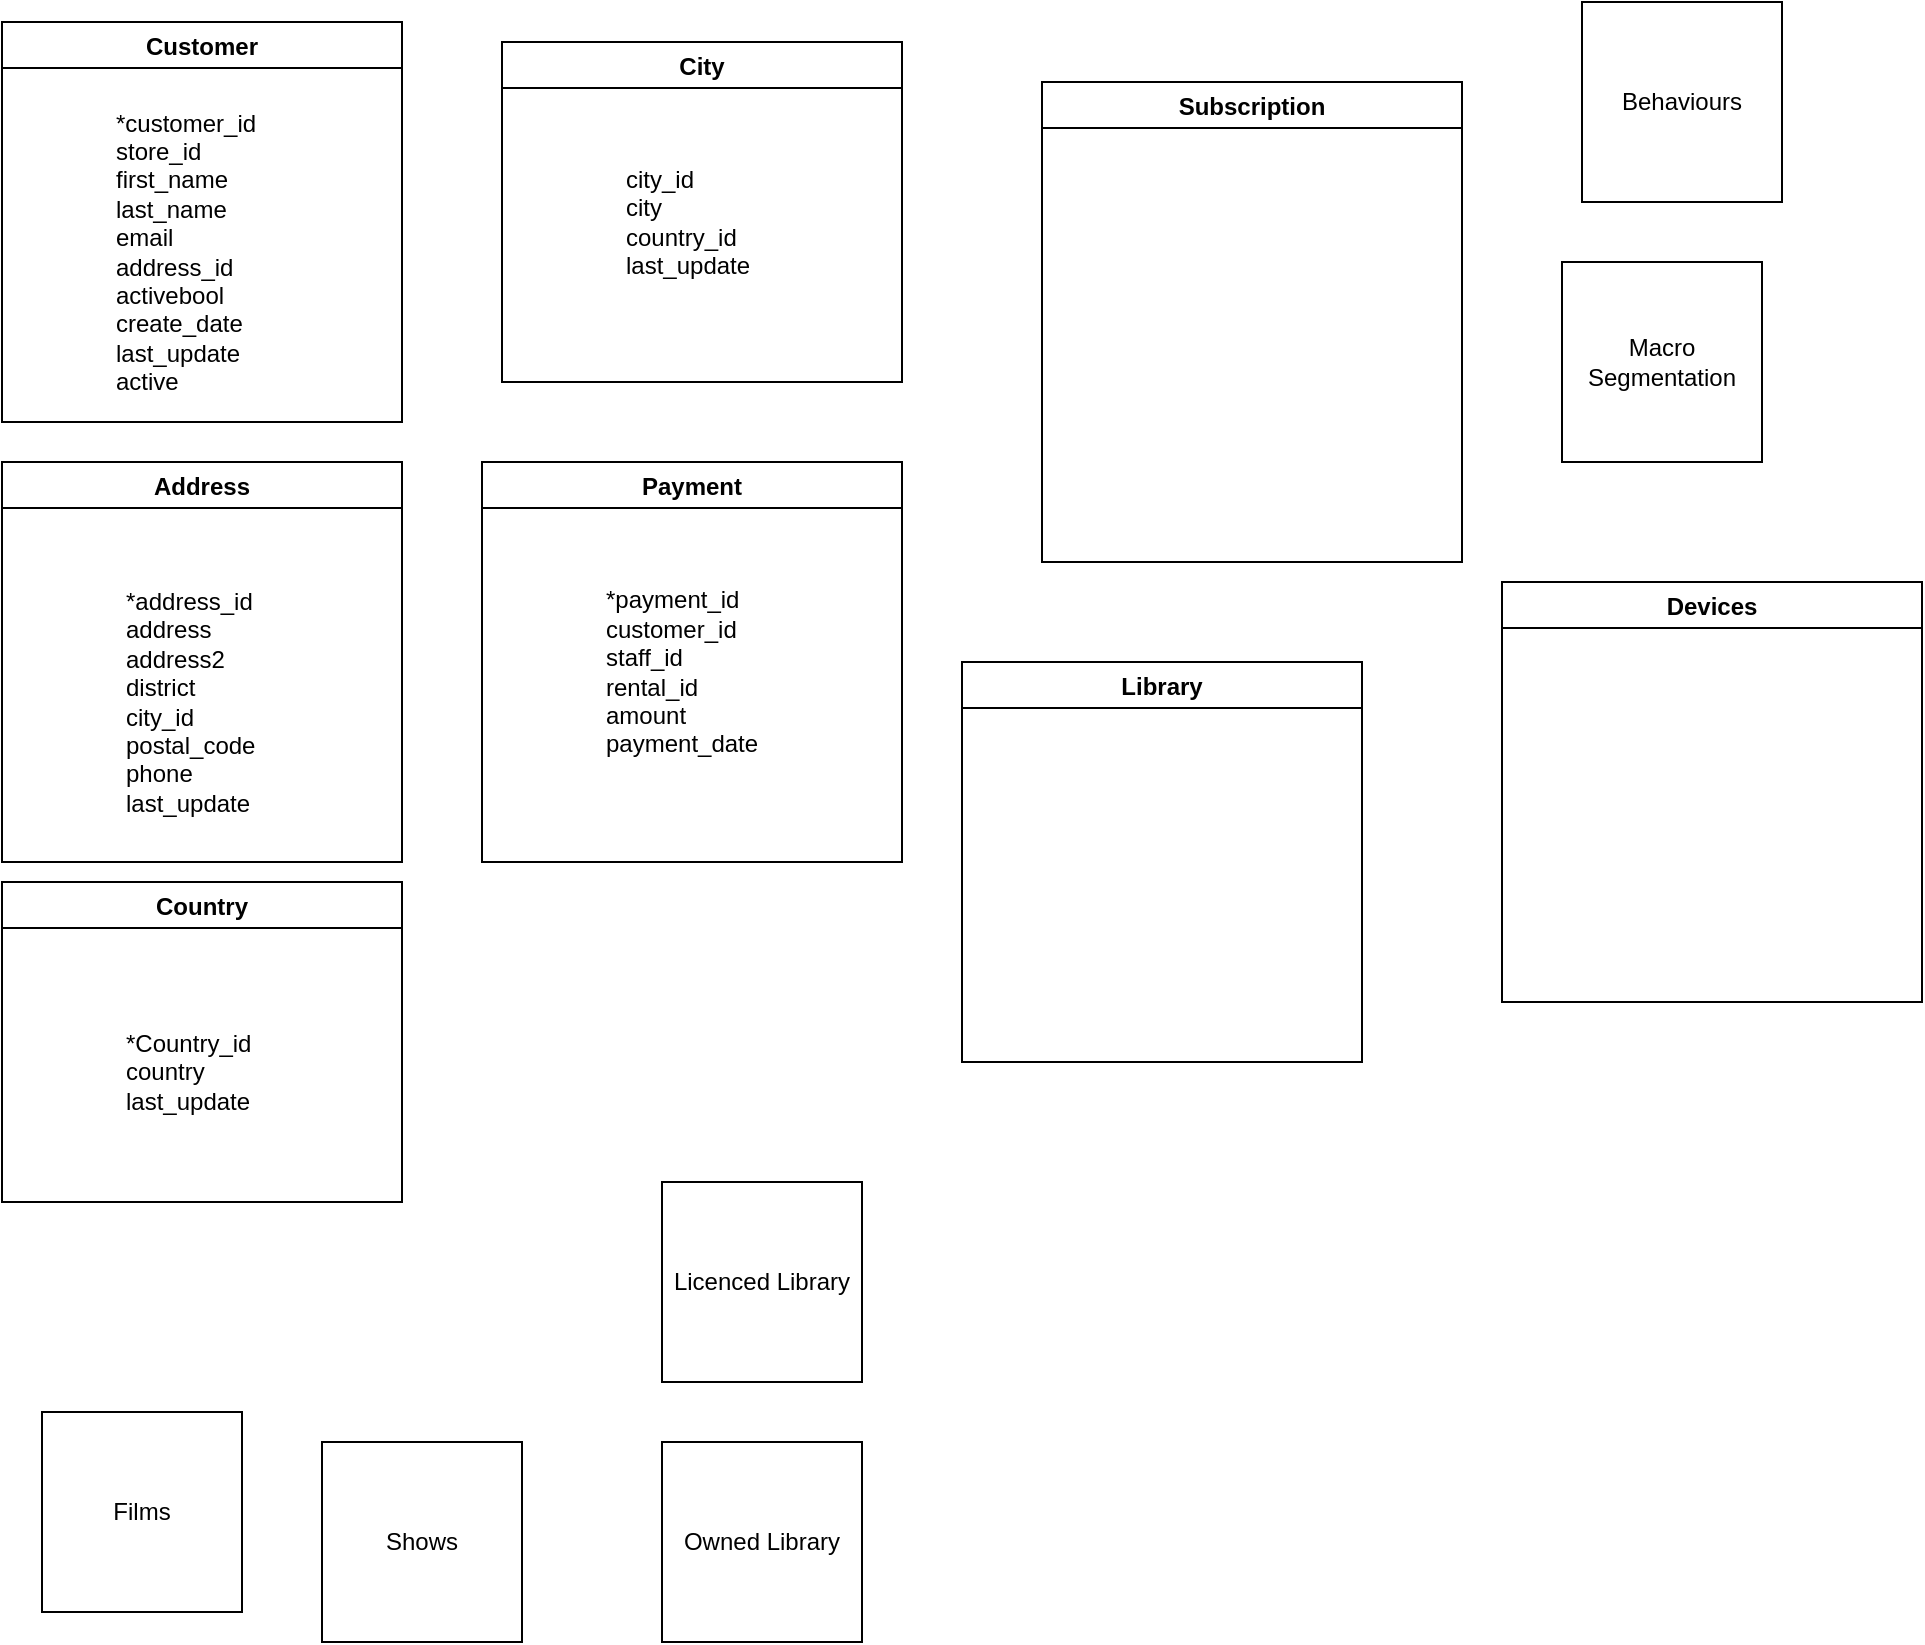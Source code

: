 <mxfile version="17.4.6" type="github"><diagram id="TtP-CfeIA3QvMqHtvhTb" name="Page-1"><mxGraphModel dx="990" dy="1748" grid="1" gridSize="10" guides="1" tooltips="1" connect="1" arrows="1" fold="1" page="1" pageScale="1" pageWidth="827" pageHeight="1169" math="0" shadow="0"><root><mxCell id="0"/><mxCell id="1" parent="0"/><mxCell id="HzS_BnhPK9T8P5cMP2ur-9" value="Behaviours" style="whiteSpace=wrap;html=1;aspect=fixed;" vertex="1" parent="1"><mxGeometry x="810" y="-120" width="100" height="100" as="geometry"/></mxCell><mxCell id="HzS_BnhPK9T8P5cMP2ur-10" value="Macro Segmentation" style="whiteSpace=wrap;html=1;aspect=fixed;" vertex="1" parent="1"><mxGeometry x="800" y="10" width="100" height="100" as="geometry"/></mxCell><mxCell id="HzS_BnhPK9T8P5cMP2ur-12" value="Licenced Library" style="whiteSpace=wrap;html=1;aspect=fixed;" vertex="1" parent="1"><mxGeometry x="350" y="470" width="100" height="100" as="geometry"/></mxCell><mxCell id="HzS_BnhPK9T8P5cMP2ur-13" value="Owned Library" style="whiteSpace=wrap;html=1;aspect=fixed;" vertex="1" parent="1"><mxGeometry x="350" y="600" width="100" height="100" as="geometry"/></mxCell><mxCell id="HzS_BnhPK9T8P5cMP2ur-14" value="Films" style="whiteSpace=wrap;html=1;aspect=fixed;" vertex="1" parent="1"><mxGeometry x="40" y="585" width="100" height="100" as="geometry"/></mxCell><mxCell id="HzS_BnhPK9T8P5cMP2ur-15" value="Shows" style="whiteSpace=wrap;html=1;aspect=fixed;" vertex="1" parent="1"><mxGeometry x="180" y="600" width="100" height="100" as="geometry"/></mxCell><mxCell id="HzS_BnhPK9T8P5cMP2ur-19" value="Address" style="swimlane;" vertex="1" parent="1"><mxGeometry x="20" y="110" width="200" height="200" as="geometry"/></mxCell><mxCell id="HzS_BnhPK9T8P5cMP2ur-32" value="*address_id&lt;br&gt;address&lt;br&gt;address2&lt;br&gt;district&lt;br&gt;city_id&lt;br&gt;postal_code&lt;br&gt;phone&lt;br&gt;last_update" style="text;html=1;align=left;verticalAlign=middle;resizable=0;points=[];autosize=1;strokeColor=none;fillColor=none;" vertex="1" parent="HzS_BnhPK9T8P5cMP2ur-19"><mxGeometry x="60" y="60" width="80" height="120" as="geometry"/></mxCell><mxCell id="HzS_BnhPK9T8P5cMP2ur-21" value="Country" style="swimlane;startSize=23;" vertex="1" parent="1"><mxGeometry x="20" y="320" width="200" height="160" as="geometry"/></mxCell><mxCell id="HzS_BnhPK9T8P5cMP2ur-35" value="*Country_id&lt;br&gt;country&lt;br&gt;last_update" style="text;html=1;align=left;verticalAlign=middle;resizable=0;points=[];autosize=1;strokeColor=none;fillColor=none;" vertex="1" parent="HzS_BnhPK9T8P5cMP2ur-21"><mxGeometry x="60" y="70" width="80" height="50" as="geometry"/></mxCell><mxCell id="HzS_BnhPK9T8P5cMP2ur-30" value="Library" style="swimlane;startSize=23;" vertex="1" parent="1"><mxGeometry x="500" y="210" width="200" height="200" as="geometry"/></mxCell><mxCell id="HzS_BnhPK9T8P5cMP2ur-18" value="Customer" style="swimlane;align=center;" vertex="1" parent="1"><mxGeometry x="20" y="-110" width="200" height="200" as="geometry"/></mxCell><mxCell id="HzS_BnhPK9T8P5cMP2ur-31" value="*customer_id&lt;br&gt;store_id&lt;br&gt;first_name&lt;br&gt;last_name&lt;br&gt;email&lt;br&gt;address_id&lt;br&gt;activebool&lt;br&gt;create_date&lt;br&gt;last_update&lt;br&gt;active" style="text;html=1;align=left;verticalAlign=middle;resizable=0;points=[];autosize=1;strokeColor=none;fillColor=none;rotation=0;" vertex="1" parent="HzS_BnhPK9T8P5cMP2ur-18"><mxGeometry x="55" y="40" width="90" height="150" as="geometry"/></mxCell><mxCell id="HzS_BnhPK9T8P5cMP2ur-24" value="Devices" style="swimlane;startSize=23;" vertex="1" parent="1"><mxGeometry x="770" y="170" width="210" height="210" as="geometry"/></mxCell><mxCell id="HzS_BnhPK9T8P5cMP2ur-20" value="City" style="swimlane;startSize=23;" vertex="1" parent="1"><mxGeometry x="270" y="-100" width="200" height="170" as="geometry"/></mxCell><mxCell id="HzS_BnhPK9T8P5cMP2ur-33" value="city_id&lt;br&gt;city&lt;br&gt;country_id&lt;br&gt;last_update" style="text;html=1;align=left;verticalAlign=middle;resizable=0;points=[];autosize=1;strokeColor=none;fillColor=none;" vertex="1" parent="HzS_BnhPK9T8P5cMP2ur-20"><mxGeometry x="60" y="60" width="80" height="60" as="geometry"/></mxCell><mxCell id="HzS_BnhPK9T8P5cMP2ur-22" value="Subscription" style="swimlane;startSize=23;" vertex="1" parent="1"><mxGeometry x="540" y="-80" width="210" height="240" as="geometry"/></mxCell><mxCell id="HzS_BnhPK9T8P5cMP2ur-23" value="Payment" style="swimlane;startSize=23;" vertex="1" parent="1"><mxGeometry x="260" y="110" width="210" height="200" as="geometry"/></mxCell><mxCell id="HzS_BnhPK9T8P5cMP2ur-36" value="*payment_id&lt;br&gt;customer_id&lt;br&gt;&lt;div style=&quot;&quot;&gt;&lt;span&gt;staff_id&lt;/span&gt;&lt;/div&gt;rental_id&lt;br&gt;amount&lt;br&gt;payment_date" style="text;html=1;align=left;verticalAlign=middle;resizable=0;points=[];autosize=1;strokeColor=none;fillColor=none;" vertex="1" parent="HzS_BnhPK9T8P5cMP2ur-23"><mxGeometry x="60" y="60" width="90" height="90" as="geometry"/></mxCell></root></mxGraphModel></diagram></mxfile>